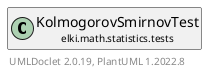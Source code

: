 @startuml
    remove .*\.(Instance|Par|Parameterizer|Factory)$
    set namespaceSeparator none
    hide empty fields
    hide empty methods

    class "<size:14>KolmogorovSmirnovTest.Par\n<size:10>elki.math.statistics.tests" as elki.math.statistics.tests.KolmogorovSmirnovTest.Par [[KolmogorovSmirnovTest.Par.html]] {
        +make(): KolmogorovSmirnovTest
    }

    interface "<size:14>Parameterizer\n<size:10>elki.utilities.optionhandling" as elki.utilities.optionhandling.Parameterizer [[../../../utilities/optionhandling/Parameterizer.html]] {
        {abstract} +make(): Object
    }
    class "<size:14>KolmogorovSmirnovTest\n<size:10>elki.math.statistics.tests" as elki.math.statistics.tests.KolmogorovSmirnovTest [[KolmogorovSmirnovTest.html]]

    elki.utilities.optionhandling.Parameterizer <|.. elki.math.statistics.tests.KolmogorovSmirnovTest.Par
    elki.math.statistics.tests.KolmogorovSmirnovTest +-- elki.math.statistics.tests.KolmogorovSmirnovTest.Par

    center footer UMLDoclet 2.0.19, PlantUML 1.2022.8
@enduml
